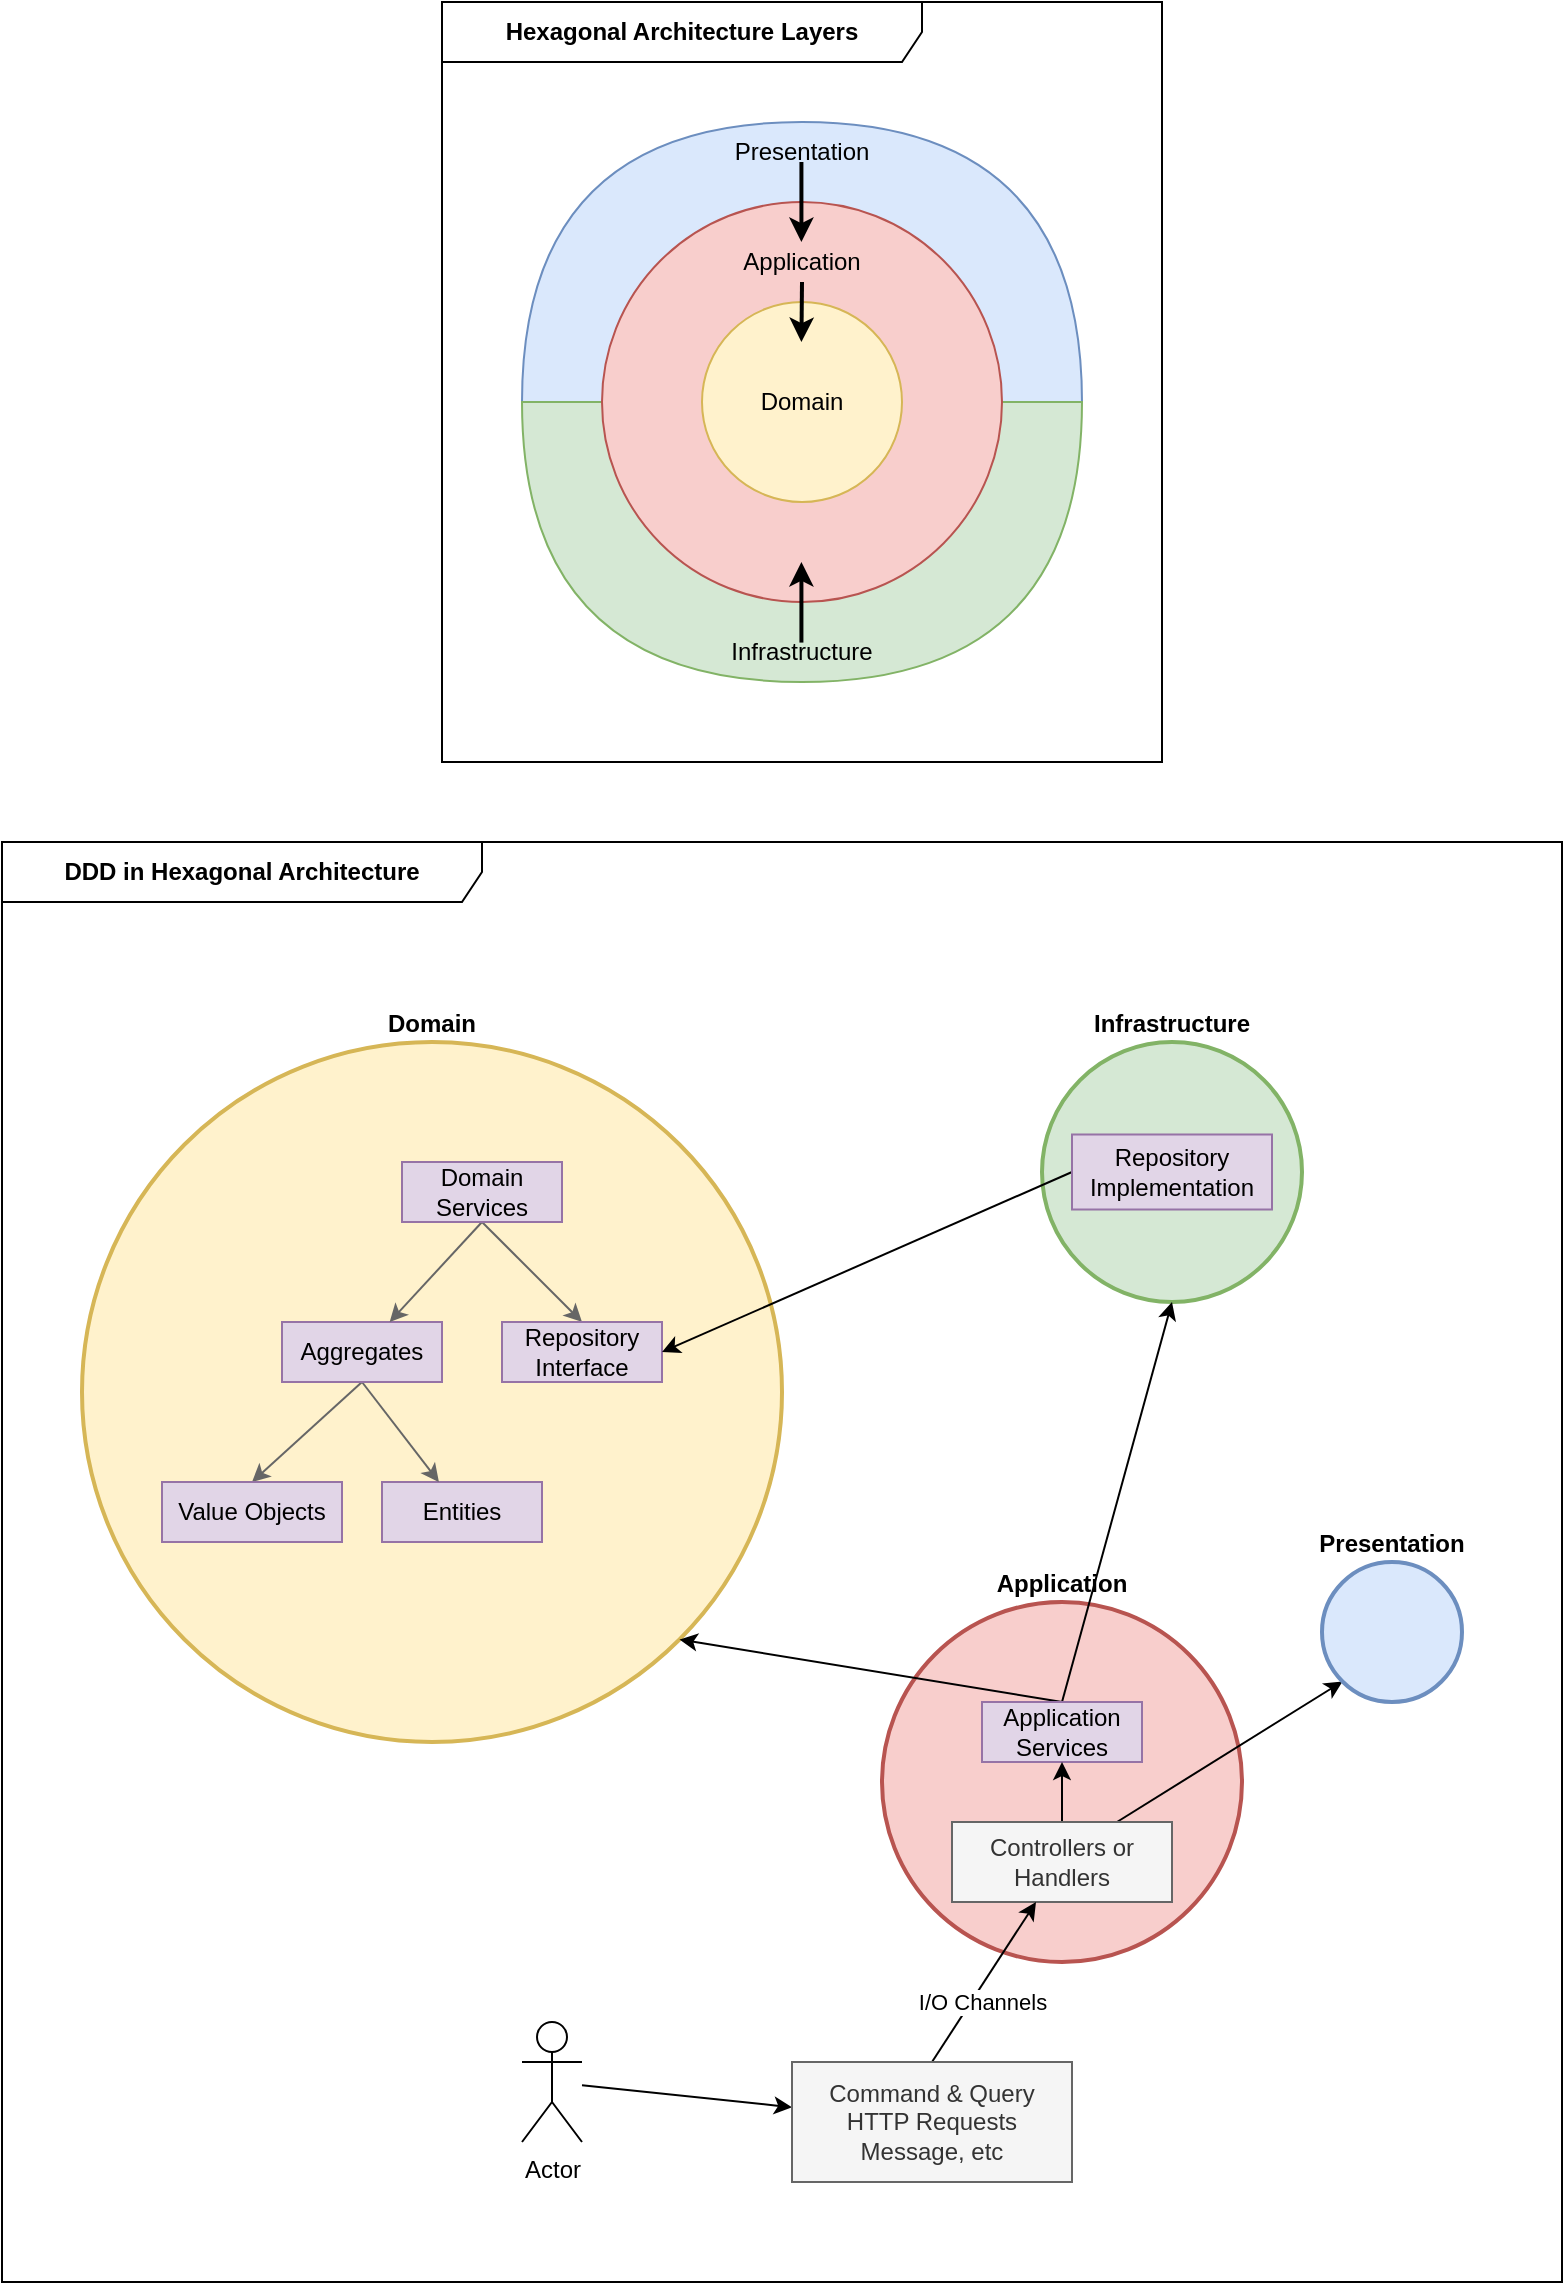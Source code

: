 <mxfile version="22.1.2" type="device">
  <diagram name="Page-1" id="73PYHnkMWjdvTnTkCXTh">
    <mxGraphModel dx="2074" dy="1196" grid="1" gridSize="10" guides="1" tooltips="1" connect="1" arrows="1" fold="1" page="1" pageScale="1" pageWidth="850" pageHeight="1100" math="0" shadow="0">
      <root>
        <mxCell id="0" />
        <mxCell id="1" parent="0" />
        <mxCell id="59AgvJcLuvJnNVT1P-3v-32" value="Application" style="ellipse;whiteSpace=wrap;html=1;aspect=fixed;labelPosition=center;verticalLabelPosition=top;align=center;verticalAlign=bottom;fontStyle=1;fillColor=#f8cecc;strokeColor=#b85450;strokeWidth=2;" vertex="1" parent="1">
          <mxGeometry x="540" y="1220" width="180" height="180" as="geometry" />
        </mxCell>
        <mxCell id="59AgvJcLuvJnNVT1P-3v-19" value="Domain" style="ellipse;whiteSpace=wrap;html=1;aspect=fixed;labelPosition=center;verticalLabelPosition=top;align=center;verticalAlign=bottom;fontStyle=1;fillColor=#fff2cc;strokeColor=#d6b656;strokeWidth=2;" vertex="1" parent="1">
          <mxGeometry x="140" y="940" width="350" height="350" as="geometry" />
        </mxCell>
        <mxCell id="59AgvJcLuvJnNVT1P-3v-4" value="" style="shape=or;whiteSpace=wrap;html=1;fillColor=#dae8fc;strokeColor=#6c8ebf;rotation=-90;" vertex="1" parent="1">
          <mxGeometry x="430" y="410" width="140" height="280" as="geometry" />
        </mxCell>
        <mxCell id="59AgvJcLuvJnNVT1P-3v-5" value="" style="shape=or;whiteSpace=wrap;html=1;rotation=90;fillColor=#d5e8d4;strokeColor=#82b366;" vertex="1" parent="1">
          <mxGeometry x="430" y="550" width="140" height="280" as="geometry" />
        </mxCell>
        <mxCell id="59AgvJcLuvJnNVT1P-3v-2" value="Domain" style="ellipse;whiteSpace=wrap;html=1;aspect=fixed;fillColor=#f8cecc;strokeColor=#b85450;" vertex="1" parent="1">
          <mxGeometry x="400" y="520" width="200" height="200" as="geometry" />
        </mxCell>
        <mxCell id="59AgvJcLuvJnNVT1P-3v-1" value="Domain" style="ellipse;whiteSpace=wrap;html=1;aspect=fixed;fillColor=#fff2cc;strokeColor=#d6b656;" vertex="1" parent="1">
          <mxGeometry x="450" y="570" width="100" height="100" as="geometry" />
        </mxCell>
        <mxCell id="59AgvJcLuvJnNVT1P-3v-10" value="" style="endArrow=classic;html=1;rounded=0;strokeWidth=2;" edge="1" parent="1">
          <mxGeometry width="50" height="50" relative="1" as="geometry">
            <mxPoint x="499.71" y="740.29" as="sourcePoint" />
            <mxPoint x="499.71" y="700" as="targetPoint" />
          </mxGeometry>
        </mxCell>
        <mxCell id="59AgvJcLuvJnNVT1P-3v-12" value="" style="endArrow=classic;html=1;rounded=0;strokeWidth=2;" edge="1" parent="1">
          <mxGeometry width="50" height="50" relative="1" as="geometry">
            <mxPoint x="499.71" y="500" as="sourcePoint" />
            <mxPoint x="499.71" y="540" as="targetPoint" />
          </mxGeometry>
        </mxCell>
        <mxCell id="59AgvJcLuvJnNVT1P-3v-13" value="Infrastructure" style="text;html=1;strokeColor=none;fillColor=none;align=center;verticalAlign=middle;whiteSpace=wrap;rounded=0;" vertex="1" parent="1">
          <mxGeometry x="470" y="730" width="60" height="30" as="geometry" />
        </mxCell>
        <mxCell id="59AgvJcLuvJnNVT1P-3v-14" value="Presentation" style="text;html=1;strokeColor=none;fillColor=none;align=center;verticalAlign=middle;whiteSpace=wrap;rounded=0;" vertex="1" parent="1">
          <mxGeometry x="470" y="480" width="60" height="30" as="geometry" />
        </mxCell>
        <mxCell id="59AgvJcLuvJnNVT1P-3v-16" value="" style="endArrow=classic;html=1;rounded=0;strokeWidth=2;" edge="1" parent="1">
          <mxGeometry width="50" height="50" relative="1" as="geometry">
            <mxPoint x="500" y="560" as="sourcePoint" />
            <mxPoint x="499.71" y="590" as="targetPoint" />
          </mxGeometry>
        </mxCell>
        <mxCell id="59AgvJcLuvJnNVT1P-3v-17" value="Application" style="text;html=1;strokeColor=none;fillColor=none;align=center;verticalAlign=middle;whiteSpace=wrap;rounded=0;" vertex="1" parent="1">
          <mxGeometry x="470" y="535" width="60" height="30" as="geometry" />
        </mxCell>
        <mxCell id="59AgvJcLuvJnNVT1P-3v-18" value="Hexagonal Architecture Layers" style="shape=umlFrame;whiteSpace=wrap;html=1;pointerEvents=0;width=240;height=30;fontStyle=1" vertex="1" parent="1">
          <mxGeometry x="320" y="420" width="360" height="380" as="geometry" />
        </mxCell>
        <mxCell id="59AgvJcLuvJnNVT1P-3v-21" value="Entities" style="rounded=0;whiteSpace=wrap;html=1;fillColor=#e1d5e7;strokeColor=#9673a6;" vertex="1" parent="1">
          <mxGeometry x="290" y="1160" width="80" height="30" as="geometry" />
        </mxCell>
        <mxCell id="59AgvJcLuvJnNVT1P-3v-25" style="rounded=0;orthogonalLoop=1;jettySize=auto;html=1;exitX=0.5;exitY=1;exitDx=0;exitDy=0;entryX=0.5;entryY=0;entryDx=0;entryDy=0;fillColor=#f5f5f5;strokeColor=#666666;" edge="1" parent="1" source="59AgvJcLuvJnNVT1P-3v-22" target="59AgvJcLuvJnNVT1P-3v-23">
          <mxGeometry relative="1" as="geometry" />
        </mxCell>
        <mxCell id="59AgvJcLuvJnNVT1P-3v-26" style="rounded=0;orthogonalLoop=1;jettySize=auto;html=1;exitX=0.5;exitY=1;exitDx=0;exitDy=0;fillColor=#f5f5f5;strokeColor=#666666;" edge="1" parent="1" source="59AgvJcLuvJnNVT1P-3v-22" target="59AgvJcLuvJnNVT1P-3v-21">
          <mxGeometry relative="1" as="geometry" />
        </mxCell>
        <mxCell id="59AgvJcLuvJnNVT1P-3v-22" value="Aggregates" style="rounded=0;whiteSpace=wrap;html=1;fillColor=#e1d5e7;strokeColor=#9673a6;" vertex="1" parent="1">
          <mxGeometry x="240" y="1080" width="80" height="30" as="geometry" />
        </mxCell>
        <mxCell id="59AgvJcLuvJnNVT1P-3v-23" value="Value Objects" style="rounded=0;whiteSpace=wrap;html=1;fillColor=#e1d5e7;strokeColor=#9673a6;" vertex="1" parent="1">
          <mxGeometry x="180" y="1160" width="90" height="30" as="geometry" />
        </mxCell>
        <mxCell id="59AgvJcLuvJnNVT1P-3v-28" style="rounded=0;orthogonalLoop=1;jettySize=auto;html=1;exitX=0.5;exitY=1;exitDx=0;exitDy=0;fillColor=#f5f5f5;strokeColor=#666666;" edge="1" parent="1" source="59AgvJcLuvJnNVT1P-3v-27" target="59AgvJcLuvJnNVT1P-3v-22">
          <mxGeometry relative="1" as="geometry" />
        </mxCell>
        <mxCell id="59AgvJcLuvJnNVT1P-3v-30" style="rounded=0;orthogonalLoop=1;jettySize=auto;html=1;exitX=0.5;exitY=1;exitDx=0;exitDy=0;entryX=0.5;entryY=0;entryDx=0;entryDy=0;fillColor=#f5f5f5;strokeColor=#666666;" edge="1" parent="1" source="59AgvJcLuvJnNVT1P-3v-27" target="59AgvJcLuvJnNVT1P-3v-29">
          <mxGeometry relative="1" as="geometry" />
        </mxCell>
        <mxCell id="59AgvJcLuvJnNVT1P-3v-27" value="Domain&lt;br&gt;Services" style="rounded=0;whiteSpace=wrap;html=1;fillColor=#e1d5e7;strokeColor=#9673a6;" vertex="1" parent="1">
          <mxGeometry x="300" y="1000" width="80" height="30" as="geometry" />
        </mxCell>
        <mxCell id="59AgvJcLuvJnNVT1P-3v-29" value="Repository&lt;br&gt;Interface" style="rounded=0;whiteSpace=wrap;html=1;fillColor=#e1d5e7;strokeColor=#9673a6;" vertex="1" parent="1">
          <mxGeometry x="350" y="1080" width="80" height="30" as="geometry" />
        </mxCell>
        <mxCell id="59AgvJcLuvJnNVT1P-3v-52" style="rounded=0;orthogonalLoop=1;jettySize=auto;html=1;exitX=0.75;exitY=0;exitDx=0;exitDy=0;entryX=0;entryY=1;entryDx=0;entryDy=0;" edge="1" parent="1" source="59AgvJcLuvJnNVT1P-3v-43" target="59AgvJcLuvJnNVT1P-3v-51">
          <mxGeometry relative="1" as="geometry" />
        </mxCell>
        <mxCell id="59AgvJcLuvJnNVT1P-3v-33" value="Infrastructure" style="ellipse;whiteSpace=wrap;html=1;aspect=fixed;labelPosition=center;verticalLabelPosition=top;align=center;verticalAlign=bottom;fontStyle=1;fillColor=#d5e8d4;strokeColor=#82b366;strokeWidth=2;" vertex="1" parent="1">
          <mxGeometry x="620" y="940" width="130" height="130" as="geometry" />
        </mxCell>
        <mxCell id="59AgvJcLuvJnNVT1P-3v-35" style="rounded=0;orthogonalLoop=1;jettySize=auto;html=1;exitX=0;exitY=0.5;exitDx=0;exitDy=0;entryX=1;entryY=0.5;entryDx=0;entryDy=0;" edge="1" parent="1" source="59AgvJcLuvJnNVT1P-3v-34" target="59AgvJcLuvJnNVT1P-3v-29">
          <mxGeometry relative="1" as="geometry" />
        </mxCell>
        <mxCell id="59AgvJcLuvJnNVT1P-3v-34" value="Repository&lt;br&gt;Implementation" style="rounded=0;whiteSpace=wrap;html=1;fillColor=#e1d5e7;strokeColor=#9673a6;" vertex="1" parent="1">
          <mxGeometry x="635" y="986.25" width="100" height="37.5" as="geometry" />
        </mxCell>
        <mxCell id="59AgvJcLuvJnNVT1P-3v-39" style="rounded=0;orthogonalLoop=1;jettySize=auto;html=1;exitX=0.5;exitY=0;exitDx=0;exitDy=0;entryX=0.5;entryY=1;entryDx=0;entryDy=0;" edge="1" parent="1" source="59AgvJcLuvJnNVT1P-3v-36" target="59AgvJcLuvJnNVT1P-3v-33">
          <mxGeometry relative="1" as="geometry" />
        </mxCell>
        <mxCell id="59AgvJcLuvJnNVT1P-3v-40" style="rounded=0;orthogonalLoop=1;jettySize=auto;html=1;exitX=0.5;exitY=0;exitDx=0;exitDy=0;entryX=1;entryY=1;entryDx=0;entryDy=0;" edge="1" parent="1" source="59AgvJcLuvJnNVT1P-3v-36" target="59AgvJcLuvJnNVT1P-3v-19">
          <mxGeometry relative="1" as="geometry" />
        </mxCell>
        <mxCell id="59AgvJcLuvJnNVT1P-3v-36" value="Application&lt;br&gt;Services" style="rounded=0;whiteSpace=wrap;html=1;fillColor=#e1d5e7;strokeColor=#9673a6;" vertex="1" parent="1">
          <mxGeometry x="590" y="1270" width="80" height="30" as="geometry" />
        </mxCell>
        <mxCell id="59AgvJcLuvJnNVT1P-3v-41" value="DDD in Hexagonal Architecture" style="shape=umlFrame;whiteSpace=wrap;html=1;pointerEvents=0;width=240;height=30;fontStyle=1" vertex="1" parent="1">
          <mxGeometry x="100" y="840" width="780" height="720" as="geometry" />
        </mxCell>
        <mxCell id="59AgvJcLuvJnNVT1P-3v-44" style="edgeStyle=orthogonalEdgeStyle;rounded=0;orthogonalLoop=1;jettySize=auto;html=1;exitX=0.5;exitY=0;exitDx=0;exitDy=0;entryX=0.5;entryY=1;entryDx=0;entryDy=0;" edge="1" parent="1" source="59AgvJcLuvJnNVT1P-3v-43" target="59AgvJcLuvJnNVT1P-3v-36">
          <mxGeometry relative="1" as="geometry" />
        </mxCell>
        <mxCell id="59AgvJcLuvJnNVT1P-3v-43" value="Controllers or&lt;br&gt;Handlers" style="rounded=0;whiteSpace=wrap;html=1;fillColor=#f5f5f5;strokeColor=#666666;fontColor=#333333;" vertex="1" parent="1">
          <mxGeometry x="575" y="1330" width="110" height="40" as="geometry" />
        </mxCell>
        <mxCell id="59AgvJcLuvJnNVT1P-3v-49" style="rounded=0;orthogonalLoop=1;jettySize=auto;html=1;" edge="1" parent="1" source="59AgvJcLuvJnNVT1P-3v-45" target="59AgvJcLuvJnNVT1P-3v-47">
          <mxGeometry relative="1" as="geometry" />
        </mxCell>
        <mxCell id="59AgvJcLuvJnNVT1P-3v-45" value="Actor" style="shape=umlActor;verticalLabelPosition=bottom;verticalAlign=top;html=1;outlineConnect=0;" vertex="1" parent="1">
          <mxGeometry x="360" y="1430" width="30" height="60" as="geometry" />
        </mxCell>
        <mxCell id="59AgvJcLuvJnNVT1P-3v-48" value="I/O Channels" style="rounded=0;orthogonalLoop=1;jettySize=auto;html=1;exitX=0.5;exitY=0;exitDx=0;exitDy=0;" edge="1" parent="1" source="59AgvJcLuvJnNVT1P-3v-47" target="59AgvJcLuvJnNVT1P-3v-43">
          <mxGeometry x="-0.187" y="-5" relative="1" as="geometry">
            <mxPoint as="offset" />
          </mxGeometry>
        </mxCell>
        <mxCell id="59AgvJcLuvJnNVT1P-3v-47" value="Command &amp;amp; Query&lt;br&gt;HTTP Requests&lt;br&gt;Message, etc" style="rounded=0;whiteSpace=wrap;html=1;fillColor=#f5f5f5;fontColor=#333333;strokeColor=#666666;" vertex="1" parent="1">
          <mxGeometry x="495" y="1450" width="140" height="60" as="geometry" />
        </mxCell>
        <mxCell id="59AgvJcLuvJnNVT1P-3v-51" value="Presentation" style="ellipse;whiteSpace=wrap;html=1;aspect=fixed;labelPosition=center;verticalLabelPosition=top;align=center;verticalAlign=bottom;fontStyle=1;fillColor=#dae8fc;strokeColor=#6c8ebf;strokeWidth=2;" vertex="1" parent="1">
          <mxGeometry x="760" y="1200" width="70" height="70" as="geometry" />
        </mxCell>
      </root>
    </mxGraphModel>
  </diagram>
</mxfile>
